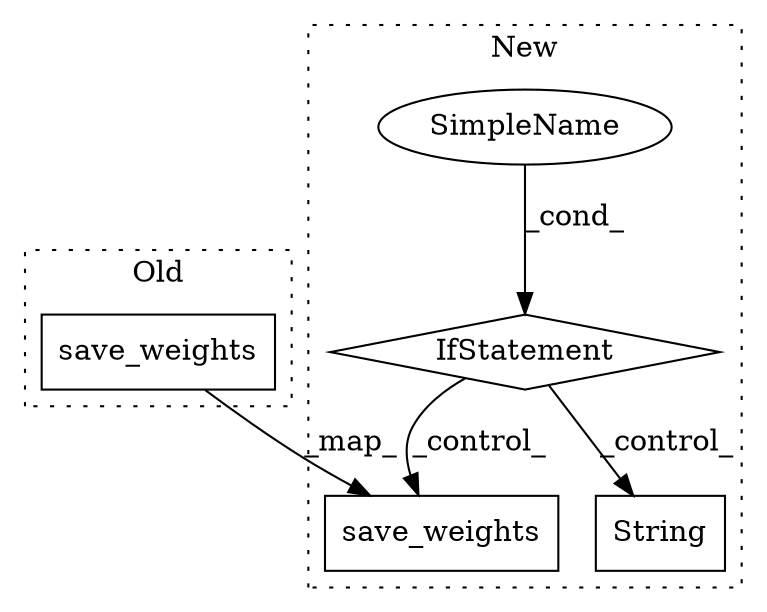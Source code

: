 digraph G {
subgraph cluster0 {
1 [label="save_weights" a="32" s="5667,5712" l="13,1" shape="box"];
label = "Old";
style="dotted";
}
subgraph cluster1 {
2 [label="save_weights" a="32" s="5912,5957" l="13,1" shape="box"];
3 [label="IfStatement" a="25" s="5659,5676" l="4,2" shape="diamond"];
4 [label="SimpleName" a="42" s="" l="" shape="ellipse"];
5 [label="String" a="32" s="5713,5744" l="7,1" shape="box"];
label = "New";
style="dotted";
}
1 -> 2 [label="_map_"];
3 -> 5 [label="_control_"];
3 -> 2 [label="_control_"];
4 -> 3 [label="_cond_"];
}